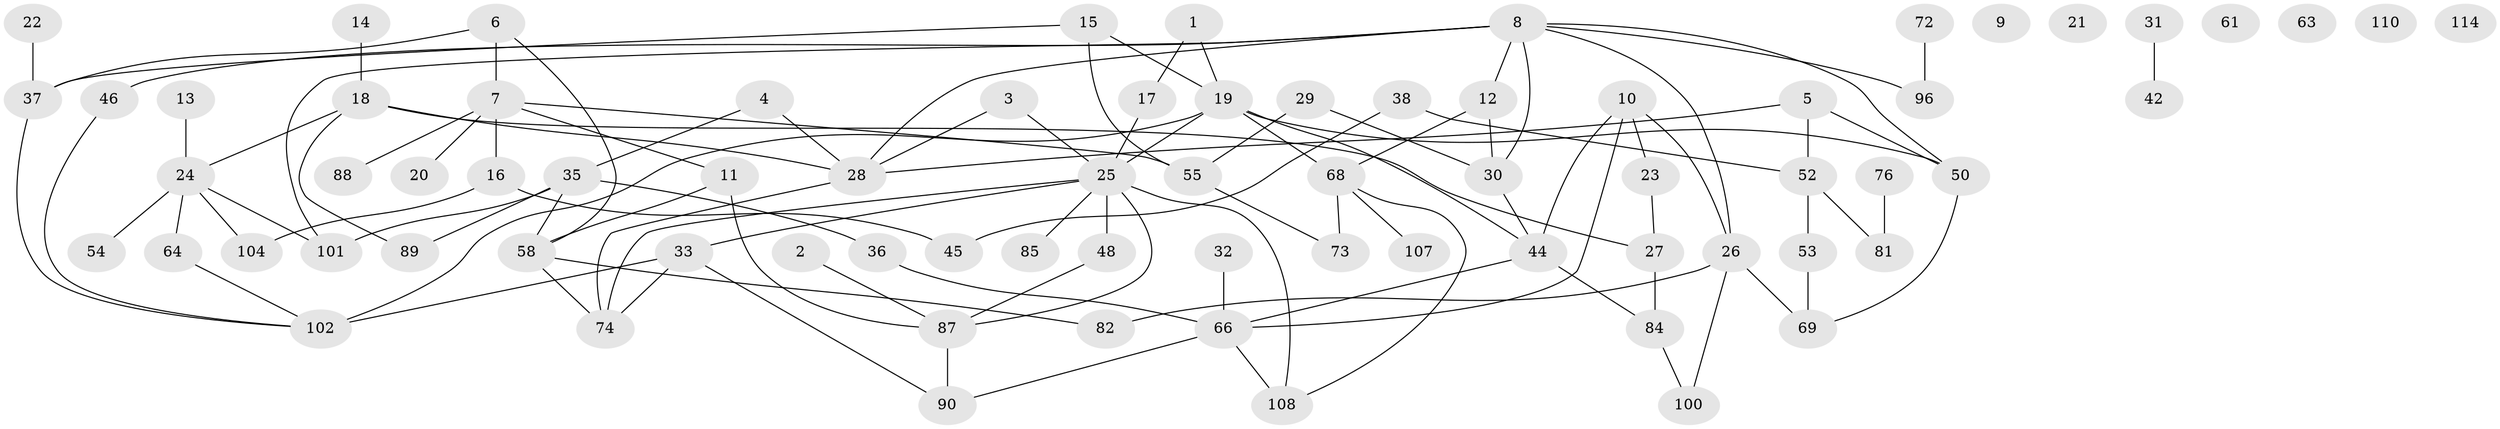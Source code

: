 // original degree distribution, {2: 0.28695652173913044, 1: 0.1826086956521739, 5: 0.06956521739130435, 4: 0.1391304347826087, 0: 0.05217391304347826, 3: 0.23478260869565218, 7: 0.017391304347826087, 6: 0.017391304347826087}
// Generated by graph-tools (version 1.1) at 2025/41/03/06/25 10:41:21]
// undirected, 75 vertices, 105 edges
graph export_dot {
graph [start="1"]
  node [color=gray90,style=filled];
  1;
  2;
  3 [super="+51"];
  4;
  5 [super="+49"];
  6 [super="+59"];
  7 [super="+113"];
  8 [super="+60"];
  9;
  10 [super="+65"];
  11;
  12 [super="+34"];
  13;
  14 [super="+62"];
  15;
  16 [super="+80"];
  17;
  18 [super="+41"];
  19 [super="+75"];
  20;
  21;
  22;
  23;
  24 [super="+39"];
  25 [super="+83"];
  26 [super="+109"];
  27 [super="+43"];
  28 [super="+93"];
  29;
  30 [super="+57"];
  31;
  32 [super="+56"];
  33 [super="+40"];
  35 [super="+95"];
  36;
  37 [super="+106"];
  38;
  42 [super="+47"];
  44 [super="+97"];
  45 [super="+111"];
  46;
  48 [super="+86"];
  50 [super="+91"];
  52 [super="+70"];
  53 [super="+67"];
  54 [super="+103"];
  55 [super="+78"];
  58 [super="+98"];
  61;
  63;
  64 [super="+112"];
  66 [super="+71"];
  68 [super="+79"];
  69;
  72;
  73;
  74 [super="+77"];
  76;
  81 [super="+94"];
  82;
  84 [super="+92"];
  85;
  87 [super="+105"];
  88;
  89;
  90 [super="+99"];
  96;
  100;
  101;
  102 [super="+115"];
  104;
  107;
  108;
  110;
  114;
  1 -- 17;
  1 -- 19;
  2 -- 87;
  3 -- 25;
  3 -- 28;
  4 -- 28;
  4 -- 35;
  5 -- 50 [weight=2];
  5 -- 52;
  5 -- 28;
  6 -- 58;
  6 -- 37;
  6 -- 7;
  7 -- 11;
  7 -- 20;
  7 -- 88;
  7 -- 16;
  7 -- 55;
  8 -- 30;
  8 -- 96;
  8 -- 101;
  8 -- 46;
  8 -- 12;
  8 -- 50;
  8 -- 28;
  8 -- 26;
  10 -- 23;
  10 -- 44;
  10 -- 66;
  10 -- 26;
  11 -- 87;
  11 -- 58;
  12 -- 68;
  12 -- 30 [weight=2];
  13 -- 24;
  14 -- 18;
  15 -- 37;
  15 -- 55;
  15 -- 19;
  16 -- 104;
  16 -- 45;
  17 -- 25;
  18 -- 24;
  18 -- 89;
  18 -- 27;
  18 -- 28;
  19 -- 50;
  19 -- 44;
  19 -- 25;
  19 -- 68;
  19 -- 102;
  22 -- 37;
  23 -- 27;
  24 -- 54 [weight=2];
  24 -- 64;
  24 -- 101;
  24 -- 104;
  25 -- 85;
  25 -- 33;
  25 -- 87;
  25 -- 108;
  25 -- 74;
  25 -- 48;
  26 -- 69;
  26 -- 82;
  26 -- 100;
  27 -- 84;
  28 -- 74;
  29 -- 30;
  29 -- 55;
  30 -- 44;
  31 -- 42;
  32 -- 66;
  33 -- 102 [weight=2];
  33 -- 74;
  33 -- 90;
  35 -- 36;
  35 -- 89;
  35 -- 101;
  35 -- 58;
  36 -- 66;
  37 -- 102;
  38 -- 45;
  38 -- 52;
  44 -- 84;
  44 -- 66;
  46 -- 102;
  48 -- 87;
  50 -- 69;
  52 -- 81;
  52 -- 53;
  53 -- 69;
  55 -- 73;
  58 -- 82;
  58 -- 74;
  64 -- 102;
  66 -- 90;
  66 -- 108;
  68 -- 73;
  68 -- 107;
  68 -- 108;
  72 -- 96;
  76 -- 81;
  84 -- 100;
  87 -- 90;
}
